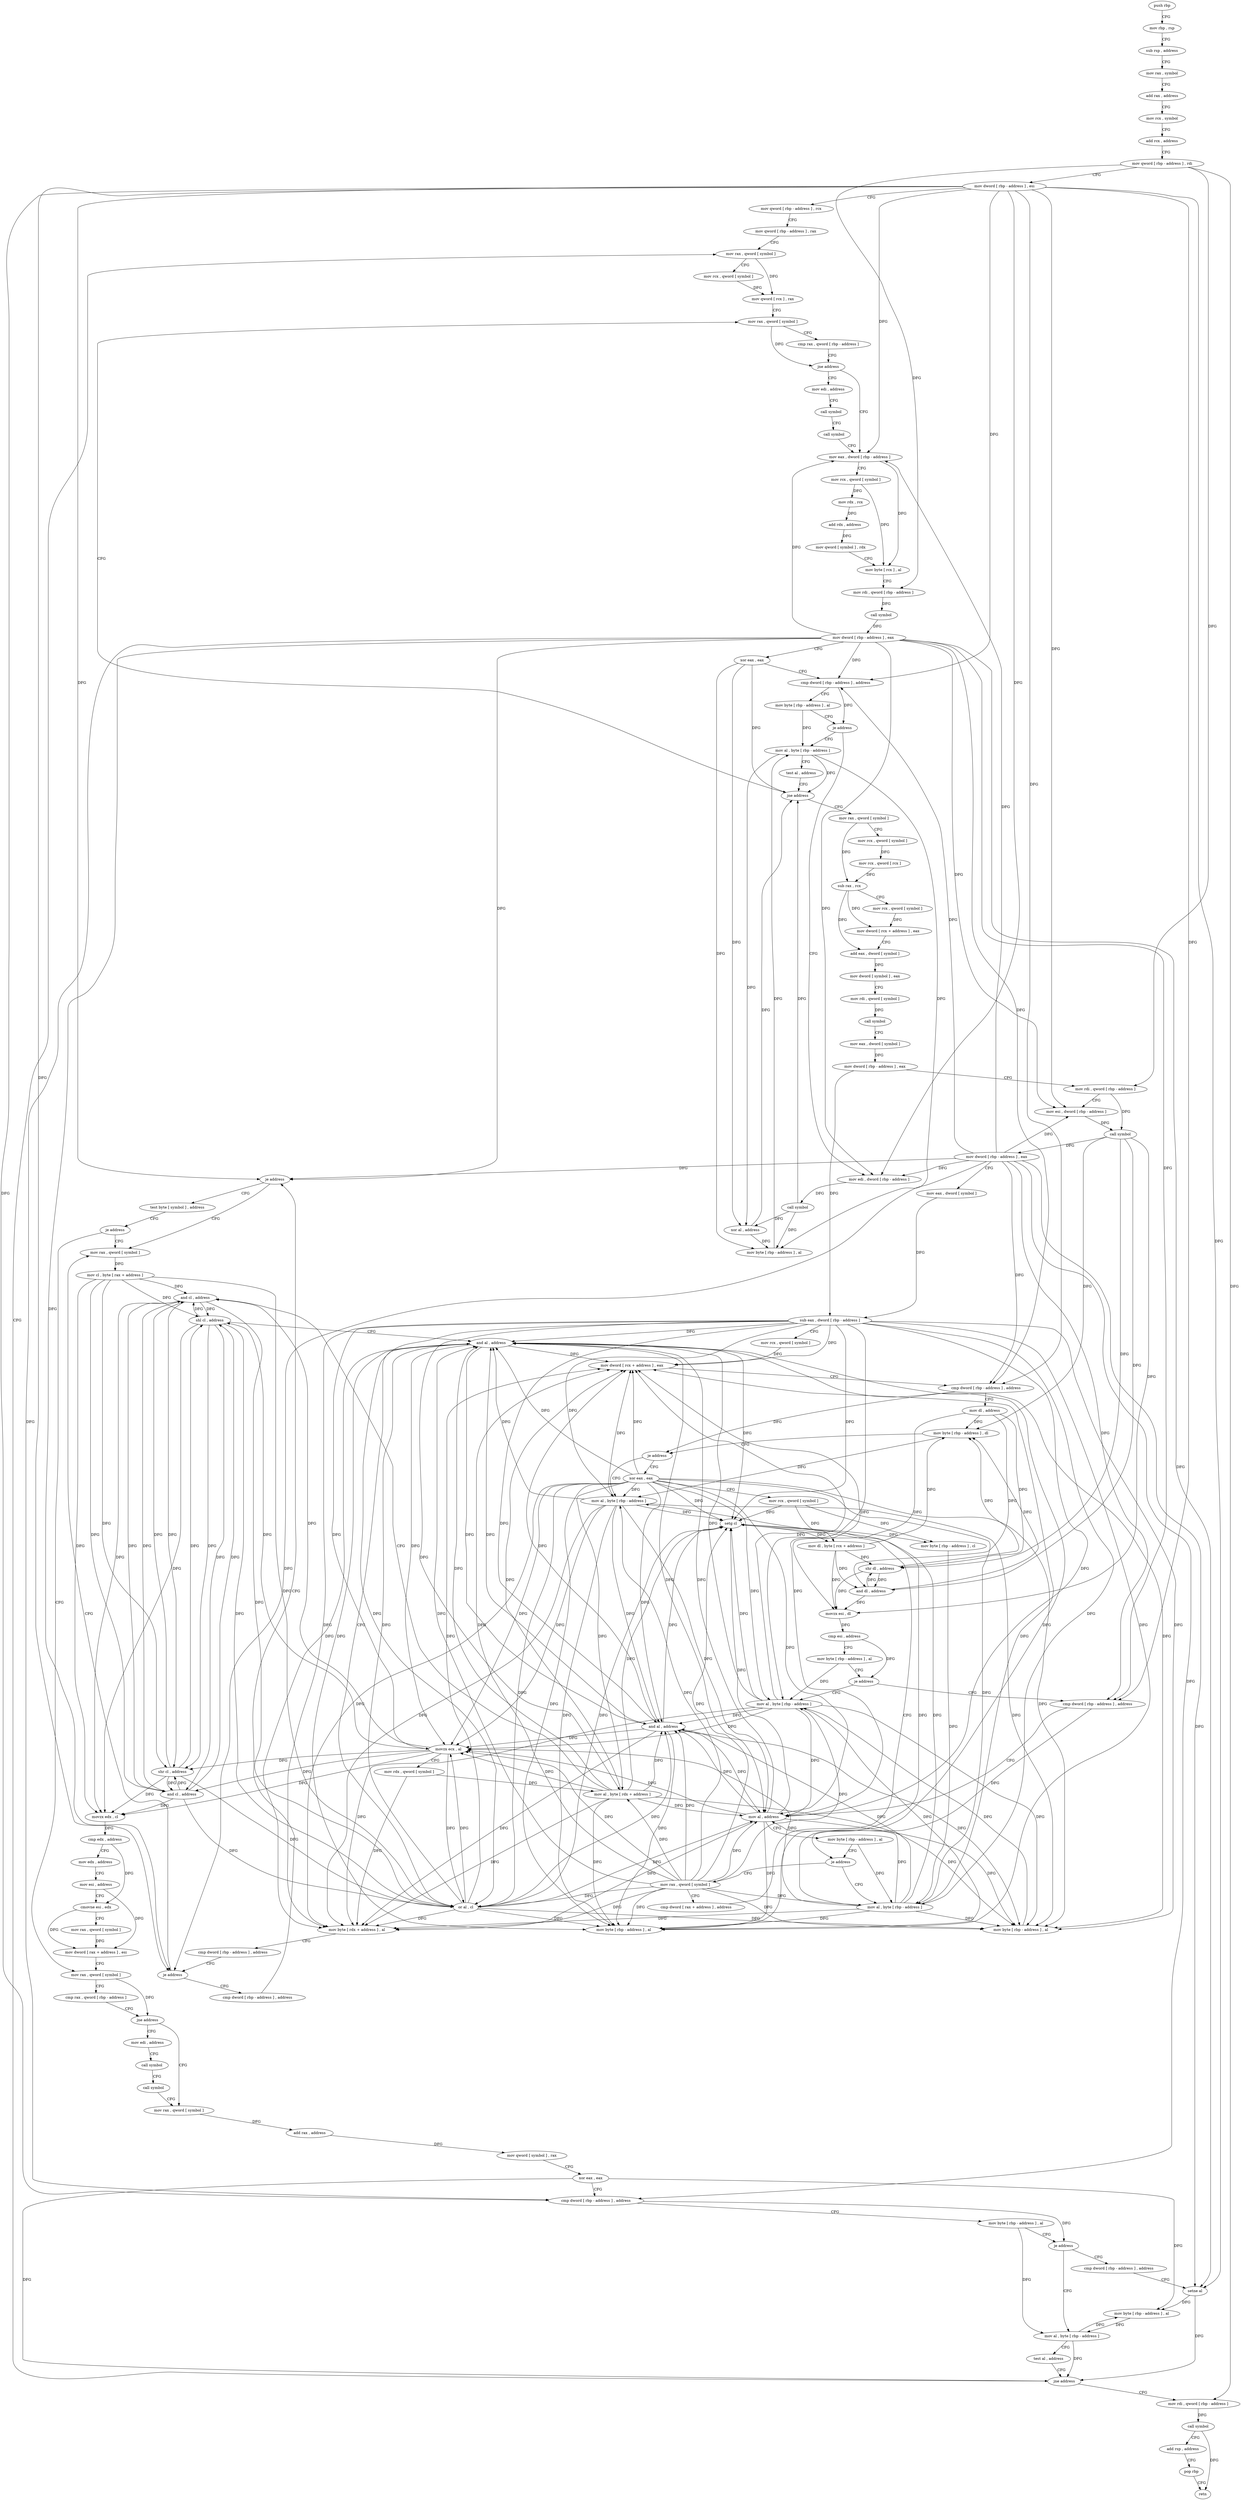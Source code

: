 digraph "func" {
"4205376" [label = "push rbp" ]
"4205377" [label = "mov rbp , rsp" ]
"4205380" [label = "sub rsp , address" ]
"4205384" [label = "mov rax , symbol" ]
"4205394" [label = "add rax , address" ]
"4205400" [label = "mov rcx , symbol" ]
"4205410" [label = "add rcx , address" ]
"4205417" [label = "mov qword [ rbp - address ] , rdi" ]
"4205421" [label = "mov dword [ rbp - address ] , esi" ]
"4205424" [label = "mov qword [ rbp - address ] , rcx" ]
"4205428" [label = "mov qword [ rbp - address ] , rax" ]
"4205432" [label = "mov rax , qword [ symbol ]" ]
"4205484" [label = "mov eax , dword [ rbp - address ]" ]
"4205487" [label = "mov rcx , qword [ symbol ]" ]
"4205495" [label = "mov rdx , rcx" ]
"4205498" [label = "add rdx , address" ]
"4205505" [label = "mov qword [ symbol ] , rdx" ]
"4205513" [label = "mov byte [ rcx ] , al" ]
"4205515" [label = "mov rdi , qword [ rbp - address ]" ]
"4205519" [label = "call symbol" ]
"4205524" [label = "mov dword [ rbp - address ] , eax" ]
"4205527" [label = "xor eax , eax" ]
"4205529" [label = "cmp dword [ rbp - address ] , address" ]
"4205533" [label = "mov byte [ rbp - address ] , al" ]
"4205536" [label = "je address" ]
"4205555" [label = "mov al , byte [ rbp - address ]" ]
"4205542" [label = "mov edi , dword [ rbp - address ]" ]
"4205469" [label = "mov edi , address" ]
"4205474" [label = "call symbol" ]
"4205479" [label = "call symbol" ]
"4205558" [label = "test al , address" ]
"4205560" [label = "jne address" ]
"4205451" [label = "mov rax , qword [ symbol ]" ]
"4205566" [label = "mov rax , qword [ symbol ]" ]
"4205545" [label = "call symbol" ]
"4205550" [label = "xor al , address" ]
"4205552" [label = "mov byte [ rbp - address ] , al" ]
"4205459" [label = "cmp rax , qword [ rbp - address ]" ]
"4205463" [label = "jne address" ]
"4205574" [label = "mov rcx , qword [ symbol ]" ]
"4205582" [label = "mov rcx , qword [ rcx ]" ]
"4205585" [label = "sub rax , rcx" ]
"4205588" [label = "mov rcx , qword [ symbol ]" ]
"4205596" [label = "mov dword [ rcx + address ] , eax" ]
"4205599" [label = "add eax , dword [ symbol ]" ]
"4205606" [label = "mov dword [ symbol ] , eax" ]
"4205613" [label = "mov rdi , qword [ symbol ]" ]
"4205621" [label = "call symbol" ]
"4205626" [label = "mov eax , dword [ symbol ]" ]
"4205633" [label = "mov dword [ rbp - address ] , eax" ]
"4205636" [label = "mov rdi , qword [ rbp - address ]" ]
"4205640" [label = "mov esi , dword [ rbp - address ]" ]
"4205643" [label = "call symbol" ]
"4205648" [label = "mov dword [ rbp - address ] , eax" ]
"4205651" [label = "mov eax , dword [ symbol ]" ]
"4205658" [label = "sub eax , dword [ rbp - address ]" ]
"4205661" [label = "mov rcx , qword [ symbol ]" ]
"4205669" [label = "mov dword [ rcx + address ] , eax" ]
"4205672" [label = "cmp dword [ rbp - address ] , address" ]
"4205676" [label = "mov dl , address" ]
"4205678" [label = "mov byte [ rbp - address ] , dl" ]
"4205681" [label = "je address" ]
"4205766" [label = "mov al , byte [ rbp - address ]" ]
"4205687" [label = "xor eax , eax" ]
"4205769" [label = "and al , address" ]
"4205771" [label = "movzx ecx , al" ]
"4205774" [label = "mov rdx , qword [ symbol ]" ]
"4205782" [label = "mov al , byte [ rdx + address ]" ]
"4205785" [label = "and cl , address" ]
"4205788" [label = "shl cl , address" ]
"4205791" [label = "and al , address" ]
"4205793" [label = "or al , cl" ]
"4205795" [label = "mov byte [ rdx + address ] , al" ]
"4205798" [label = "cmp dword [ rbp - address ] , address" ]
"4205802" [label = "je address" ]
"4205832" [label = "mov rax , qword [ symbol ]" ]
"4205808" [label = "cmp dword [ rbp - address ] , address" ]
"4205689" [label = "mov rcx , qword [ symbol ]" ]
"4205697" [label = "mov dl , byte [ rcx + address ]" ]
"4205700" [label = "shr dl , address" ]
"4205703" [label = "and dl , address" ]
"4205706" [label = "movzx esi , dl" ]
"4205709" [label = "cmp esi , address" ]
"4205712" [label = "mov byte [ rbp - address ] , al" ]
"4205715" [label = "je address" ]
"4205760" [label = "mov al , byte [ rbp - address ]" ]
"4205721" [label = "cmp dword [ rbp - address ] , address" ]
"4205840" [label = "mov cl , byte [ rax + address ]" ]
"4205843" [label = "shr cl , address" ]
"4205846" [label = "and cl , address" ]
"4205849" [label = "movzx edx , cl" ]
"4205852" [label = "cmp edx , address" ]
"4205855" [label = "mov edx , address" ]
"4205860" [label = "mov esi , address" ]
"4205865" [label = "cmovne esi , edx" ]
"4205868" [label = "mov rax , qword [ symbol ]" ]
"4205876" [label = "mov dword [ rax + address ] , esi" ]
"4205879" [label = "mov rax , qword [ symbol ]" ]
"4205812" [label = "je address" ]
"4205818" [label = "test byte [ symbol ] , address" ]
"4205763" [label = "mov byte [ rbp - address ] , al" ]
"4205725" [label = "mov al , address" ]
"4205727" [label = "mov byte [ rbp - address ] , al" ]
"4205730" [label = "je address" ]
"4205754" [label = "mov al , byte [ rbp - address ]" ]
"4205736" [label = "mov rax , qword [ symbol ]" ]
"4205912" [label = "mov rax , qword [ symbol ]" ]
"4205920" [label = "add rax , address" ]
"4205926" [label = "mov qword [ symbol ] , rax" ]
"4205934" [label = "xor eax , eax" ]
"4205936" [label = "cmp dword [ rbp - address ] , address" ]
"4205940" [label = "mov byte [ rbp - address ] , al" ]
"4205943" [label = "je address" ]
"4205959" [label = "mov al , byte [ rbp - address ]" ]
"4205949" [label = "cmp dword [ rbp - address ] , address" ]
"4205897" [label = "mov edi , address" ]
"4205902" [label = "call symbol" ]
"4205907" [label = "call symbol" ]
"4205826" [label = "je address" ]
"4205757" [label = "mov byte [ rbp - address ] , al" ]
"4205744" [label = "cmp dword [ rax + address ] , address" ]
"4205748" [label = "setg cl" ]
"4205751" [label = "mov byte [ rbp - address ] , cl" ]
"4205962" [label = "test al , address" ]
"4205964" [label = "jne address" ]
"4205970" [label = "mov rdi , qword [ rbp - address ]" ]
"4205953" [label = "setne al" ]
"4205956" [label = "mov byte [ rbp - address ] , al" ]
"4205887" [label = "cmp rax , qword [ rbp - address ]" ]
"4205891" [label = "jne address" ]
"4205440" [label = "mov rcx , qword [ symbol ]" ]
"4205448" [label = "mov qword [ rcx ] , rax" ]
"4205974" [label = "call symbol" ]
"4205979" [label = "add rsp , address" ]
"4205983" [label = "pop rbp" ]
"4205984" [label = "retn" ]
"4205376" -> "4205377" [ label = "CFG" ]
"4205377" -> "4205380" [ label = "CFG" ]
"4205380" -> "4205384" [ label = "CFG" ]
"4205384" -> "4205394" [ label = "CFG" ]
"4205394" -> "4205400" [ label = "CFG" ]
"4205400" -> "4205410" [ label = "CFG" ]
"4205410" -> "4205417" [ label = "CFG" ]
"4205417" -> "4205421" [ label = "CFG" ]
"4205417" -> "4205515" [ label = "DFG" ]
"4205417" -> "4205636" [ label = "DFG" ]
"4205417" -> "4205970" [ label = "DFG" ]
"4205421" -> "4205424" [ label = "CFG" ]
"4205421" -> "4205484" [ label = "DFG" ]
"4205421" -> "4205529" [ label = "DFG" ]
"4205421" -> "4205542" [ label = "DFG" ]
"4205421" -> "4205640" [ label = "DFG" ]
"4205421" -> "4205672" [ label = "DFG" ]
"4205421" -> "4205802" [ label = "DFG" ]
"4205421" -> "4205812" [ label = "DFG" ]
"4205421" -> "4205721" [ label = "DFG" ]
"4205421" -> "4205936" [ label = "DFG" ]
"4205421" -> "4205953" [ label = "DFG" ]
"4205424" -> "4205428" [ label = "CFG" ]
"4205428" -> "4205432" [ label = "CFG" ]
"4205432" -> "4205440" [ label = "CFG" ]
"4205432" -> "4205448" [ label = "DFG" ]
"4205484" -> "4205487" [ label = "CFG" ]
"4205484" -> "4205513" [ label = "DFG" ]
"4205487" -> "4205495" [ label = "DFG" ]
"4205487" -> "4205513" [ label = "DFG" ]
"4205495" -> "4205498" [ label = "DFG" ]
"4205498" -> "4205505" [ label = "DFG" ]
"4205505" -> "4205513" [ label = "CFG" ]
"4205513" -> "4205515" [ label = "CFG" ]
"4205515" -> "4205519" [ label = "DFG" ]
"4205519" -> "4205524" [ label = "DFG" ]
"4205524" -> "4205527" [ label = "CFG" ]
"4205524" -> "4205484" [ label = "DFG" ]
"4205524" -> "4205529" [ label = "DFG" ]
"4205524" -> "4205542" [ label = "DFG" ]
"4205524" -> "4205640" [ label = "DFG" ]
"4205524" -> "4205672" [ label = "DFG" ]
"4205524" -> "4205802" [ label = "DFG" ]
"4205524" -> "4205812" [ label = "DFG" ]
"4205524" -> "4205721" [ label = "DFG" ]
"4205524" -> "4205936" [ label = "DFG" ]
"4205524" -> "4205953" [ label = "DFG" ]
"4205527" -> "4205529" [ label = "CFG" ]
"4205527" -> "4205560" [ label = "DFG" ]
"4205527" -> "4205550" [ label = "DFG" ]
"4205527" -> "4205552" [ label = "DFG" ]
"4205529" -> "4205533" [ label = "CFG" ]
"4205529" -> "4205536" [ label = "DFG" ]
"4205533" -> "4205536" [ label = "CFG" ]
"4205533" -> "4205555" [ label = "DFG" ]
"4205536" -> "4205555" [ label = "CFG" ]
"4205536" -> "4205542" [ label = "CFG" ]
"4205555" -> "4205558" [ label = "CFG" ]
"4205555" -> "4205560" [ label = "DFG" ]
"4205555" -> "4205550" [ label = "DFG" ]
"4205555" -> "4205552" [ label = "DFG" ]
"4205542" -> "4205545" [ label = "DFG" ]
"4205469" -> "4205474" [ label = "CFG" ]
"4205474" -> "4205479" [ label = "CFG" ]
"4205479" -> "4205484" [ label = "CFG" ]
"4205558" -> "4205560" [ label = "CFG" ]
"4205560" -> "4205451" [ label = "CFG" ]
"4205560" -> "4205566" [ label = "CFG" ]
"4205451" -> "4205459" [ label = "CFG" ]
"4205451" -> "4205463" [ label = "DFG" ]
"4205566" -> "4205574" [ label = "CFG" ]
"4205566" -> "4205585" [ label = "DFG" ]
"4205545" -> "4205550" [ label = "DFG" ]
"4205545" -> "4205560" [ label = "DFG" ]
"4205545" -> "4205552" [ label = "DFG" ]
"4205550" -> "4205552" [ label = "DFG" ]
"4205550" -> "4205560" [ label = "DFG" ]
"4205552" -> "4205555" [ label = "DFG" ]
"4205459" -> "4205463" [ label = "CFG" ]
"4205463" -> "4205484" [ label = "CFG" ]
"4205463" -> "4205469" [ label = "CFG" ]
"4205574" -> "4205582" [ label = "DFG" ]
"4205582" -> "4205585" [ label = "DFG" ]
"4205585" -> "4205588" [ label = "CFG" ]
"4205585" -> "4205596" [ label = "DFG" ]
"4205585" -> "4205599" [ label = "DFG" ]
"4205588" -> "4205596" [ label = "DFG" ]
"4205596" -> "4205599" [ label = "CFG" ]
"4205599" -> "4205606" [ label = "DFG" ]
"4205606" -> "4205613" [ label = "CFG" ]
"4205613" -> "4205621" [ label = "DFG" ]
"4205621" -> "4205626" [ label = "CFG" ]
"4205626" -> "4205633" [ label = "DFG" ]
"4205633" -> "4205636" [ label = "CFG" ]
"4205633" -> "4205658" [ label = "DFG" ]
"4205636" -> "4205640" [ label = "CFG" ]
"4205636" -> "4205643" [ label = "DFG" ]
"4205640" -> "4205643" [ label = "DFG" ]
"4205643" -> "4205648" [ label = "DFG" ]
"4205643" -> "4205678" [ label = "DFG" ]
"4205643" -> "4205700" [ label = "DFG" ]
"4205643" -> "4205703" [ label = "DFG" ]
"4205643" -> "4205706" [ label = "DFG" ]
"4205648" -> "4205651" [ label = "CFG" ]
"4205648" -> "4205484" [ label = "DFG" ]
"4205648" -> "4205529" [ label = "DFG" ]
"4205648" -> "4205542" [ label = "DFG" ]
"4205648" -> "4205640" [ label = "DFG" ]
"4205648" -> "4205672" [ label = "DFG" ]
"4205648" -> "4205802" [ label = "DFG" ]
"4205648" -> "4205812" [ label = "DFG" ]
"4205648" -> "4205721" [ label = "DFG" ]
"4205648" -> "4205936" [ label = "DFG" ]
"4205648" -> "4205953" [ label = "DFG" ]
"4205651" -> "4205658" [ label = "DFG" ]
"4205658" -> "4205661" [ label = "CFG" ]
"4205658" -> "4205669" [ label = "DFG" ]
"4205658" -> "4205766" [ label = "DFG" ]
"4205658" -> "4205769" [ label = "DFG" ]
"4205658" -> "4205771" [ label = "DFG" ]
"4205658" -> "4205782" [ label = "DFG" ]
"4205658" -> "4205791" [ label = "DFG" ]
"4205658" -> "4205793" [ label = "DFG" ]
"4205658" -> "4205795" [ label = "DFG" ]
"4205658" -> "4205760" [ label = "DFG" ]
"4205658" -> "4205763" [ label = "DFG" ]
"4205658" -> "4205725" [ label = "DFG" ]
"4205658" -> "4205754" [ label = "DFG" ]
"4205658" -> "4205757" [ label = "DFG" ]
"4205658" -> "4205748" [ label = "DFG" ]
"4205661" -> "4205669" [ label = "DFG" ]
"4205669" -> "4205672" [ label = "CFG" ]
"4205672" -> "4205676" [ label = "CFG" ]
"4205672" -> "4205681" [ label = "DFG" ]
"4205676" -> "4205678" [ label = "DFG" ]
"4205676" -> "4205700" [ label = "DFG" ]
"4205676" -> "4205703" [ label = "DFG" ]
"4205676" -> "4205706" [ label = "DFG" ]
"4205678" -> "4205681" [ label = "CFG" ]
"4205678" -> "4205766" [ label = "DFG" ]
"4205681" -> "4205766" [ label = "CFG" ]
"4205681" -> "4205687" [ label = "CFG" ]
"4205766" -> "4205769" [ label = "DFG" ]
"4205766" -> "4205669" [ label = "DFG" ]
"4205766" -> "4205771" [ label = "DFG" ]
"4205766" -> "4205791" [ label = "DFG" ]
"4205766" -> "4205795" [ label = "DFG" ]
"4205766" -> "4205763" [ label = "DFG" ]
"4205766" -> "4205725" [ label = "DFG" ]
"4205766" -> "4205757" [ label = "DFG" ]
"4205766" -> "4205748" [ label = "DFG" ]
"4205687" -> "4205689" [ label = "CFG" ]
"4205687" -> "4205669" [ label = "DFG" ]
"4205687" -> "4205769" [ label = "DFG" ]
"4205687" -> "4205771" [ label = "DFG" ]
"4205687" -> "4205791" [ label = "DFG" ]
"4205687" -> "4205795" [ label = "DFG" ]
"4205687" -> "4205766" [ label = "DFG" ]
"4205687" -> "4205782" [ label = "DFG" ]
"4205687" -> "4205793" [ label = "DFG" ]
"4205687" -> "4205760" [ label = "DFG" ]
"4205687" -> "4205763" [ label = "DFG" ]
"4205687" -> "4205725" [ label = "DFG" ]
"4205687" -> "4205754" [ label = "DFG" ]
"4205687" -> "4205757" [ label = "DFG" ]
"4205687" -> "4205748" [ label = "DFG" ]
"4205769" -> "4205771" [ label = "DFG" ]
"4205769" -> "4205669" [ label = "DFG" ]
"4205769" -> "4205791" [ label = "DFG" ]
"4205769" -> "4205795" [ label = "DFG" ]
"4205769" -> "4205763" [ label = "DFG" ]
"4205769" -> "4205725" [ label = "DFG" ]
"4205769" -> "4205757" [ label = "DFG" ]
"4205769" -> "4205748" [ label = "DFG" ]
"4205771" -> "4205774" [ label = "CFG" ]
"4205771" -> "4205785" [ label = "DFG" ]
"4205771" -> "4205788" [ label = "DFG" ]
"4205771" -> "4205793" [ label = "DFG" ]
"4205771" -> "4205843" [ label = "DFG" ]
"4205771" -> "4205846" [ label = "DFG" ]
"4205771" -> "4205849" [ label = "DFG" ]
"4205774" -> "4205782" [ label = "DFG" ]
"4205774" -> "4205795" [ label = "DFG" ]
"4205782" -> "4205785" [ label = "CFG" ]
"4205782" -> "4205669" [ label = "DFG" ]
"4205782" -> "4205769" [ label = "DFG" ]
"4205782" -> "4205771" [ label = "DFG" ]
"4205782" -> "4205791" [ label = "DFG" ]
"4205782" -> "4205795" [ label = "DFG" ]
"4205782" -> "4205763" [ label = "DFG" ]
"4205782" -> "4205725" [ label = "DFG" ]
"4205782" -> "4205757" [ label = "DFG" ]
"4205782" -> "4205748" [ label = "DFG" ]
"4205785" -> "4205788" [ label = "DFG" ]
"4205785" -> "4205793" [ label = "DFG" ]
"4205785" -> "4205843" [ label = "DFG" ]
"4205785" -> "4205846" [ label = "DFG" ]
"4205785" -> "4205849" [ label = "DFG" ]
"4205788" -> "4205791" [ label = "CFG" ]
"4205788" -> "4205785" [ label = "DFG" ]
"4205788" -> "4205793" [ label = "DFG" ]
"4205788" -> "4205843" [ label = "DFG" ]
"4205788" -> "4205846" [ label = "DFG" ]
"4205788" -> "4205849" [ label = "DFG" ]
"4205791" -> "4205793" [ label = "CFG" ]
"4205791" -> "4205669" [ label = "DFG" ]
"4205791" -> "4205769" [ label = "DFG" ]
"4205791" -> "4205771" [ label = "DFG" ]
"4205791" -> "4205795" [ label = "DFG" ]
"4205791" -> "4205763" [ label = "DFG" ]
"4205791" -> "4205725" [ label = "DFG" ]
"4205791" -> "4205757" [ label = "DFG" ]
"4205791" -> "4205748" [ label = "DFG" ]
"4205793" -> "4205795" [ label = "DFG" ]
"4205793" -> "4205669" [ label = "DFG" ]
"4205793" -> "4205769" [ label = "DFG" ]
"4205793" -> "4205771" [ label = "DFG" ]
"4205793" -> "4205791" [ label = "DFG" ]
"4205793" -> "4205763" [ label = "DFG" ]
"4205793" -> "4205725" [ label = "DFG" ]
"4205793" -> "4205757" [ label = "DFG" ]
"4205793" -> "4205748" [ label = "DFG" ]
"4205795" -> "4205798" [ label = "CFG" ]
"4205798" -> "4205802" [ label = "CFG" ]
"4205802" -> "4205832" [ label = "CFG" ]
"4205802" -> "4205808" [ label = "CFG" ]
"4205832" -> "4205840" [ label = "DFG" ]
"4205808" -> "4205812" [ label = "CFG" ]
"4205689" -> "4205697" [ label = "DFG" ]
"4205689" -> "4205748" [ label = "DFG" ]
"4205689" -> "4205751" [ label = "DFG" ]
"4205697" -> "4205700" [ label = "DFG" ]
"4205697" -> "4205678" [ label = "DFG" ]
"4205697" -> "4205703" [ label = "DFG" ]
"4205697" -> "4205706" [ label = "DFG" ]
"4205700" -> "4205703" [ label = "DFG" ]
"4205700" -> "4205678" [ label = "DFG" ]
"4205700" -> "4205706" [ label = "DFG" ]
"4205703" -> "4205706" [ label = "DFG" ]
"4205703" -> "4205678" [ label = "DFG" ]
"4205703" -> "4205700" [ label = "DFG" ]
"4205706" -> "4205709" [ label = "DFG" ]
"4205709" -> "4205712" [ label = "CFG" ]
"4205709" -> "4205715" [ label = "DFG" ]
"4205712" -> "4205715" [ label = "CFG" ]
"4205712" -> "4205760" [ label = "DFG" ]
"4205715" -> "4205760" [ label = "CFG" ]
"4205715" -> "4205721" [ label = "CFG" ]
"4205760" -> "4205763" [ label = "DFG" ]
"4205760" -> "4205669" [ label = "DFG" ]
"4205760" -> "4205769" [ label = "DFG" ]
"4205760" -> "4205771" [ label = "DFG" ]
"4205760" -> "4205791" [ label = "DFG" ]
"4205760" -> "4205795" [ label = "DFG" ]
"4205760" -> "4205725" [ label = "DFG" ]
"4205760" -> "4205757" [ label = "DFG" ]
"4205760" -> "4205748" [ label = "DFG" ]
"4205721" -> "4205725" [ label = "CFG" ]
"4205721" -> "4205730" [ label = "DFG" ]
"4205840" -> "4205843" [ label = "DFG" ]
"4205840" -> "4205785" [ label = "DFG" ]
"4205840" -> "4205788" [ label = "DFG" ]
"4205840" -> "4205793" [ label = "DFG" ]
"4205840" -> "4205846" [ label = "DFG" ]
"4205840" -> "4205849" [ label = "DFG" ]
"4205843" -> "4205846" [ label = "DFG" ]
"4205843" -> "4205785" [ label = "DFG" ]
"4205843" -> "4205788" [ label = "DFG" ]
"4205843" -> "4205793" [ label = "DFG" ]
"4205843" -> "4205849" [ label = "DFG" ]
"4205846" -> "4205849" [ label = "DFG" ]
"4205846" -> "4205785" [ label = "DFG" ]
"4205846" -> "4205788" [ label = "DFG" ]
"4205846" -> "4205793" [ label = "DFG" ]
"4205846" -> "4205843" [ label = "DFG" ]
"4205849" -> "4205852" [ label = "DFG" ]
"4205852" -> "4205855" [ label = "CFG" ]
"4205852" -> "4205865" [ label = "DFG" ]
"4205855" -> "4205860" [ label = "CFG" ]
"4205860" -> "4205865" [ label = "CFG" ]
"4205860" -> "4205876" [ label = "DFG" ]
"4205865" -> "4205868" [ label = "CFG" ]
"4205865" -> "4205876" [ label = "DFG" ]
"4205868" -> "4205876" [ label = "DFG" ]
"4205876" -> "4205879" [ label = "CFG" ]
"4205879" -> "4205887" [ label = "CFG" ]
"4205879" -> "4205891" [ label = "DFG" ]
"4205812" -> "4205832" [ label = "CFG" ]
"4205812" -> "4205818" [ label = "CFG" ]
"4205818" -> "4205826" [ label = "CFG" ]
"4205763" -> "4205766" [ label = "DFG" ]
"4205725" -> "4205727" [ label = "CFG" ]
"4205725" -> "4205669" [ label = "DFG" ]
"4205725" -> "4205769" [ label = "DFG" ]
"4205725" -> "4205771" [ label = "DFG" ]
"4205725" -> "4205791" [ label = "DFG" ]
"4205725" -> "4205795" [ label = "DFG" ]
"4205725" -> "4205763" [ label = "DFG" ]
"4205725" -> "4205757" [ label = "DFG" ]
"4205725" -> "4205748" [ label = "DFG" ]
"4205727" -> "4205730" [ label = "CFG" ]
"4205727" -> "4205754" [ label = "DFG" ]
"4205730" -> "4205754" [ label = "CFG" ]
"4205730" -> "4205736" [ label = "CFG" ]
"4205754" -> "4205757" [ label = "DFG" ]
"4205754" -> "4205669" [ label = "DFG" ]
"4205754" -> "4205769" [ label = "DFG" ]
"4205754" -> "4205771" [ label = "DFG" ]
"4205754" -> "4205791" [ label = "DFG" ]
"4205754" -> "4205795" [ label = "DFG" ]
"4205754" -> "4205763" [ label = "DFG" ]
"4205754" -> "4205725" [ label = "DFG" ]
"4205754" -> "4205748" [ label = "DFG" ]
"4205736" -> "4205744" [ label = "CFG" ]
"4205736" -> "4205669" [ label = "DFG" ]
"4205736" -> "4205769" [ label = "DFG" ]
"4205736" -> "4205771" [ label = "DFG" ]
"4205736" -> "4205791" [ label = "DFG" ]
"4205736" -> "4205795" [ label = "DFG" ]
"4205736" -> "4205763" [ label = "DFG" ]
"4205736" -> "4205725" [ label = "DFG" ]
"4205736" -> "4205757" [ label = "DFG" ]
"4205736" -> "4205766" [ label = "DFG" ]
"4205736" -> "4205782" [ label = "DFG" ]
"4205736" -> "4205793" [ label = "DFG" ]
"4205736" -> "4205760" [ label = "DFG" ]
"4205736" -> "4205754" [ label = "DFG" ]
"4205736" -> "4205748" [ label = "DFG" ]
"4205912" -> "4205920" [ label = "DFG" ]
"4205920" -> "4205926" [ label = "DFG" ]
"4205926" -> "4205934" [ label = "CFG" ]
"4205934" -> "4205936" [ label = "CFG" ]
"4205934" -> "4205964" [ label = "DFG" ]
"4205934" -> "4205956" [ label = "DFG" ]
"4205936" -> "4205940" [ label = "CFG" ]
"4205936" -> "4205943" [ label = "DFG" ]
"4205940" -> "4205943" [ label = "CFG" ]
"4205940" -> "4205959" [ label = "DFG" ]
"4205943" -> "4205959" [ label = "CFG" ]
"4205943" -> "4205949" [ label = "CFG" ]
"4205959" -> "4205962" [ label = "CFG" ]
"4205959" -> "4205964" [ label = "DFG" ]
"4205959" -> "4205956" [ label = "DFG" ]
"4205949" -> "4205953" [ label = "CFG" ]
"4205897" -> "4205902" [ label = "CFG" ]
"4205902" -> "4205907" [ label = "CFG" ]
"4205907" -> "4205912" [ label = "CFG" ]
"4205826" -> "4205879" [ label = "CFG" ]
"4205826" -> "4205832" [ label = "CFG" ]
"4205757" -> "4205760" [ label = "DFG" ]
"4205744" -> "4205748" [ label = "CFG" ]
"4205748" -> "4205751" [ label = "DFG" ]
"4205748" -> "4205697" [ label = "DFG" ]
"4205751" -> "4205754" [ label = "DFG" ]
"4205962" -> "4205964" [ label = "CFG" ]
"4205964" -> "4205432" [ label = "CFG" ]
"4205964" -> "4205970" [ label = "CFG" ]
"4205970" -> "4205974" [ label = "DFG" ]
"4205953" -> "4205956" [ label = "DFG" ]
"4205953" -> "4205964" [ label = "DFG" ]
"4205956" -> "4205959" [ label = "DFG" ]
"4205887" -> "4205891" [ label = "CFG" ]
"4205891" -> "4205912" [ label = "CFG" ]
"4205891" -> "4205897" [ label = "CFG" ]
"4205440" -> "4205448" [ label = "DFG" ]
"4205448" -> "4205451" [ label = "CFG" ]
"4205974" -> "4205979" [ label = "CFG" ]
"4205974" -> "4205984" [ label = "DFG" ]
"4205979" -> "4205983" [ label = "CFG" ]
"4205983" -> "4205984" [ label = "CFG" ]
}
